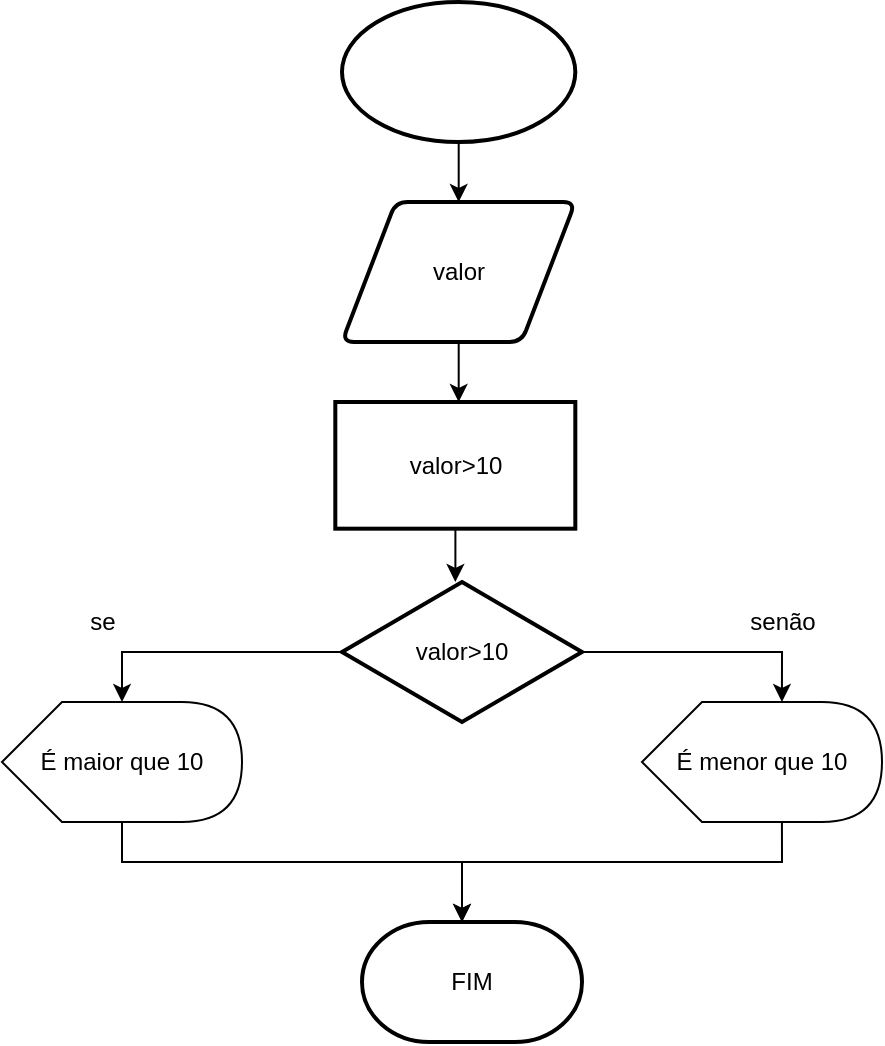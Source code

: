 <mxfile version="21.0.10" type="github"><diagram name="Página-1" id="tVBKiXS-g7YZ-D7ZOfJw"><mxGraphModel dx="1120" dy="484" grid="1" gridSize="10" guides="1" tooltips="1" connect="1" arrows="1" fold="1" page="1" pageScale="1" pageWidth="827" pageHeight="1169" math="0" shadow="0"><root><mxCell id="0"/><mxCell id="1" parent="0"/><mxCell id="J9Ax2APUQyeAhCgAQzUw-2" style="edgeStyle=orthogonalEdgeStyle;rounded=0;orthogonalLoop=1;jettySize=auto;html=1;" edge="1" parent="1" source="J9Ax2APUQyeAhCgAQzUw-1"><mxGeometry relative="1" as="geometry"><mxPoint x="388.33" y="110" as="targetPoint"/></mxGeometry></mxCell><mxCell id="J9Ax2APUQyeAhCgAQzUw-1" value="" style="strokeWidth=2;html=1;shape=mxgraph.flowchart.start_1;whiteSpace=wrap;" vertex="1" parent="1"><mxGeometry x="330" y="10" width="116.66" height="70" as="geometry"/></mxCell><mxCell id="J9Ax2APUQyeAhCgAQzUw-11" style="edgeStyle=orthogonalEdgeStyle;rounded=0;orthogonalLoop=1;jettySize=auto;html=1;" edge="1" parent="1" source="J9Ax2APUQyeAhCgAQzUw-10"><mxGeometry relative="1" as="geometry"><mxPoint x="388.325" y="210" as="targetPoint"/></mxGeometry></mxCell><mxCell id="J9Ax2APUQyeAhCgAQzUw-10" value="valor" style="shape=parallelogram;html=1;strokeWidth=2;perimeter=parallelogramPerimeter;whiteSpace=wrap;rounded=1;arcSize=12;size=0.23;" vertex="1" parent="1"><mxGeometry x="329.99" y="110" width="116.67" height="70" as="geometry"/></mxCell><mxCell id="J9Ax2APUQyeAhCgAQzUw-15" style="edgeStyle=orthogonalEdgeStyle;rounded=0;orthogonalLoop=1;jettySize=auto;html=1;" edge="1" parent="1" source="J9Ax2APUQyeAhCgAQzUw-14"><mxGeometry relative="1" as="geometry"><mxPoint x="386.66" y="300" as="targetPoint"/></mxGeometry></mxCell><mxCell id="J9Ax2APUQyeAhCgAQzUw-14" value="valor&amp;gt;10" style="rounded=0;whiteSpace=wrap;html=1;absoluteArcSize=1;arcSize=14;strokeWidth=2;" vertex="1" parent="1"><mxGeometry x="326.66" y="210" width="120" height="63.34" as="geometry"/></mxCell><mxCell id="J9Ax2APUQyeAhCgAQzUw-17" style="edgeStyle=elbowEdgeStyle;rounded=0;orthogonalLoop=1;jettySize=auto;html=1;elbow=vertical;" edge="1" parent="1" source="J9Ax2APUQyeAhCgAQzUw-16"><mxGeometry relative="1" as="geometry"><mxPoint x="220" y="360" as="targetPoint"/><Array as="points"><mxPoint x="270" y="335"/></Array></mxGeometry></mxCell><mxCell id="J9Ax2APUQyeAhCgAQzUw-21" style="edgeStyle=orthogonalEdgeStyle;rounded=0;orthogonalLoop=1;jettySize=auto;html=1;entryX=0.583;entryY=0;entryDx=0;entryDy=0;entryPerimeter=0;" edge="1" parent="1" source="J9Ax2APUQyeAhCgAQzUw-16" target="J9Ax2APUQyeAhCgAQzUw-20"><mxGeometry relative="1" as="geometry"><mxPoint x="550" y="335" as="targetPoint"/><Array as="points"><mxPoint x="550" y="335"/></Array></mxGeometry></mxCell><mxCell id="J9Ax2APUQyeAhCgAQzUw-16" value="valor&amp;gt;10" style="strokeWidth=2;html=1;shape=mxgraph.flowchart.decision;whiteSpace=wrap;" vertex="1" parent="1"><mxGeometry x="330" y="300" width="120" height="70" as="geometry"/></mxCell><mxCell id="J9Ax2APUQyeAhCgAQzUw-19" value="É maior que 10" style="shape=display;whiteSpace=wrap;html=1;" vertex="1" parent="1"><mxGeometry x="160" y="360" width="120" height="60" as="geometry"/></mxCell><mxCell id="J9Ax2APUQyeAhCgAQzUw-25" style="edgeStyle=orthogonalEdgeStyle;rounded=0;orthogonalLoop=1;jettySize=auto;html=1;exitX=0.583;exitY=0.983;exitDx=0;exitDy=0;exitPerimeter=0;" edge="1" parent="1" source="J9Ax2APUQyeAhCgAQzUw-20"><mxGeometry relative="1" as="geometry"><mxPoint x="390" y="470" as="targetPoint"/><Array as="points"><mxPoint x="550" y="440"/><mxPoint x="390" y="440"/></Array></mxGeometry></mxCell><mxCell id="J9Ax2APUQyeAhCgAQzUw-20" value="É menor que 10" style="shape=display;whiteSpace=wrap;html=1;" vertex="1" parent="1"><mxGeometry x="480" y="360" width="120" height="60" as="geometry"/></mxCell><mxCell id="J9Ax2APUQyeAhCgAQzUw-26" style="edgeStyle=elbowEdgeStyle;rounded=0;orthogonalLoop=1;jettySize=auto;html=1;elbow=vertical;exitX=0;exitY=0;exitDx=60;exitDy=60;exitPerimeter=0;" edge="1" parent="1" source="J9Ax2APUQyeAhCgAQzUw-19"><mxGeometry relative="1" as="geometry"><mxPoint x="390" y="470" as="targetPoint"/><mxPoint x="230" y="420" as="sourcePoint"/><Array as="points"><mxPoint x="310" y="440"/></Array></mxGeometry></mxCell><mxCell id="J9Ax2APUQyeAhCgAQzUw-29" value="se" style="text;html=1;align=center;verticalAlign=middle;resizable=0;points=[];autosize=1;strokeColor=none;fillColor=none;" vertex="1" parent="1"><mxGeometry x="190" y="305" width="40" height="30" as="geometry"/></mxCell><mxCell id="J9Ax2APUQyeAhCgAQzUw-30" value="senão" style="text;html=1;align=center;verticalAlign=middle;resizable=0;points=[];autosize=1;strokeColor=none;fillColor=none;" vertex="1" parent="1"><mxGeometry x="520" y="305" width="60" height="30" as="geometry"/></mxCell><mxCell id="J9Ax2APUQyeAhCgAQzUw-31" value="FIM" style="strokeWidth=2;html=1;shape=mxgraph.flowchart.terminator;whiteSpace=wrap;" vertex="1" parent="1"><mxGeometry x="340" y="470" width="110" height="60" as="geometry"/></mxCell></root></mxGraphModel></diagram></mxfile>